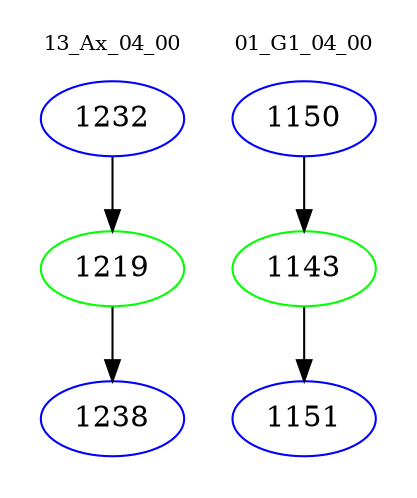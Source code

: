 digraph{
subgraph cluster_0 {
color = white
label = "13_Ax_04_00";
fontsize=10;
T0_1232 [label="1232", color="blue"]
T0_1232 -> T0_1219 [color="black"]
T0_1219 [label="1219", color="green"]
T0_1219 -> T0_1238 [color="black"]
T0_1238 [label="1238", color="blue"]
}
subgraph cluster_1 {
color = white
label = "01_G1_04_00";
fontsize=10;
T1_1150 [label="1150", color="blue"]
T1_1150 -> T1_1143 [color="black"]
T1_1143 [label="1143", color="green"]
T1_1143 -> T1_1151 [color="black"]
T1_1151 [label="1151", color="blue"]
}
}
